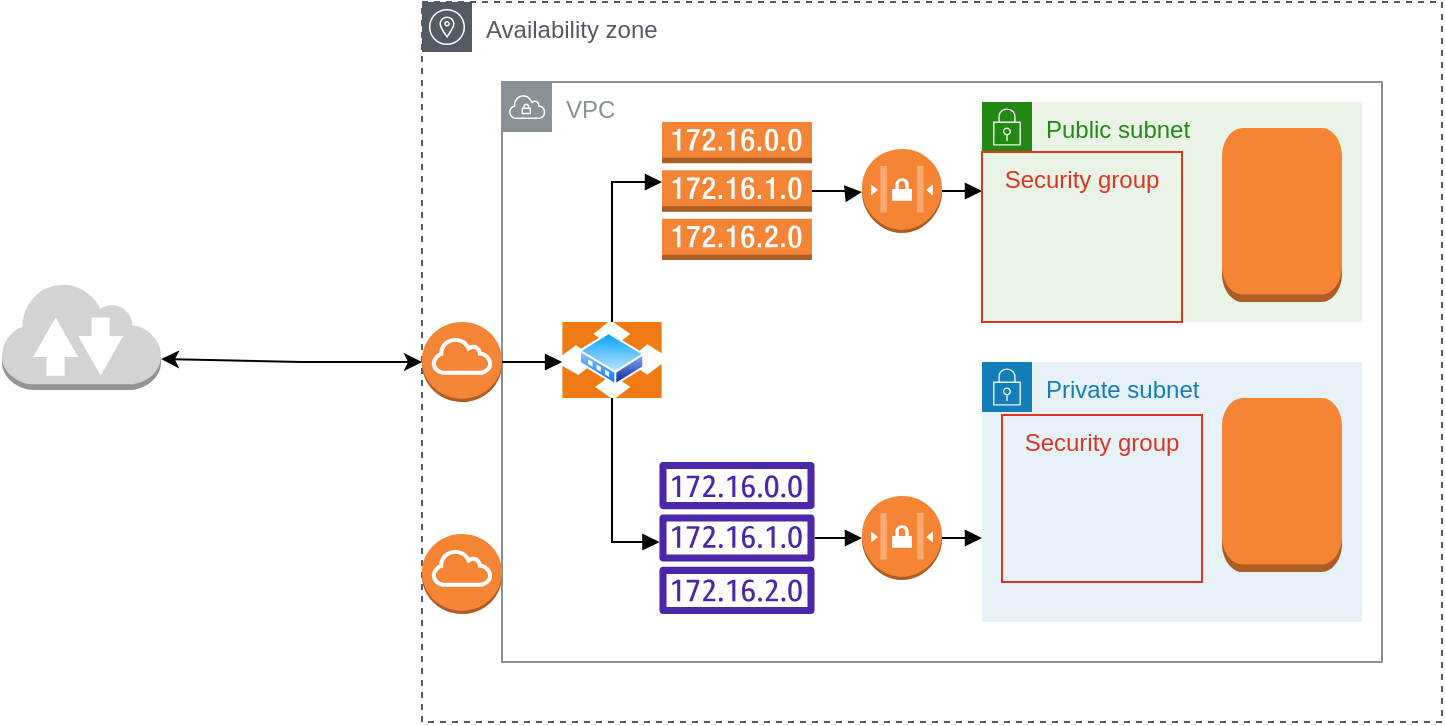 <mxfile version="18.1.3" type="github">
  <diagram id="OaxhIE-Q87gZ6cyR5LAC" name="Page-1">
    <mxGraphModel dx="672" dy="273" grid="1" gridSize="10" guides="1" tooltips="1" connect="1" arrows="1" fold="1" page="1" pageScale="1" pageWidth="850" pageHeight="1100" math="0" shadow="0">
      <root>
        <mxCell id="0" />
        <mxCell id="1" parent="0" />
        <mxCell id="pzSt6tAUdHUx4kiziMoA-40" value="" style="outlineConnect=0;dashed=0;verticalLabelPosition=bottom;verticalAlign=top;align=center;html=1;shape=mxgraph.aws3.internet_2;fillColor=#D2D3D3;gradientColor=none;" vertex="1" parent="1">
          <mxGeometry x="70" y="220" width="79.5" height="54" as="geometry" />
        </mxCell>
        <mxCell id="pzSt6tAUdHUx4kiziMoA-43" value="Availability zone" style="sketch=0;outlineConnect=0;gradientColor=none;html=1;whiteSpace=wrap;fontSize=12;fontStyle=0;shape=mxgraph.aws4.group;grIcon=mxgraph.aws4.group_availability_zone;strokeColor=#545B64;fillColor=none;verticalAlign=top;align=left;spacingLeft=30;fontColor=#545B64;dashed=1;" vertex="1" parent="1">
          <mxGeometry x="280" y="80" width="510" height="360" as="geometry" />
        </mxCell>
        <mxCell id="pzSt6tAUdHUx4kiziMoA-44" value="VPC" style="sketch=0;outlineConnect=0;gradientColor=none;html=1;whiteSpace=wrap;fontSize=12;fontStyle=0;shape=mxgraph.aws4.group;grIcon=mxgraph.aws4.group_vpc;strokeColor=#879196;fillColor=none;verticalAlign=top;align=left;spacingLeft=30;fontColor=#879196;dashed=0;" vertex="1" parent="1">
          <mxGeometry x="320" y="120" width="440" height="290" as="geometry" />
        </mxCell>
        <mxCell id="pzSt6tAUdHUx4kiziMoA-45" value="" style="outlineConnect=0;dashed=0;verticalLabelPosition=bottom;verticalAlign=top;align=center;html=1;shape=mxgraph.aws3.internet_gateway;fillColor=#F58534;gradientColor=none;" vertex="1" parent="1">
          <mxGeometry x="280" y="346" width="40" height="40" as="geometry" />
        </mxCell>
        <mxCell id="pzSt6tAUdHUx4kiziMoA-69" value="" style="edgeStyle=orthogonalEdgeStyle;rounded=0;orthogonalLoop=1;jettySize=auto;html=1;endArrow=block;endFill=1;" edge="1" parent="1" source="pzSt6tAUdHUx4kiziMoA-46" target="pzSt6tAUdHUx4kiziMoA-47">
          <mxGeometry relative="1" as="geometry">
            <Array as="points">
              <mxPoint x="340" y="260" />
              <mxPoint x="340" y="260" />
            </Array>
          </mxGeometry>
        </mxCell>
        <mxCell id="pzSt6tAUdHUx4kiziMoA-46" value="" style="outlineConnect=0;dashed=0;verticalLabelPosition=bottom;verticalAlign=top;align=center;html=1;shape=mxgraph.aws3.internet_gateway;fillColor=#F58536;gradientColor=none;" vertex="1" parent="1">
          <mxGeometry x="280" y="240" width="40" height="40" as="geometry" />
        </mxCell>
        <mxCell id="pzSt6tAUdHUx4kiziMoA-70" value="" style="edgeStyle=orthogonalEdgeStyle;rounded=0;orthogonalLoop=1;jettySize=auto;html=1;endArrow=block;endFill=1;" edge="1" parent="1" source="pzSt6tAUdHUx4kiziMoA-47" target="pzSt6tAUdHUx4kiziMoA-48">
          <mxGeometry relative="1" as="geometry">
            <Array as="points">
              <mxPoint x="375" y="170" />
            </Array>
          </mxGeometry>
        </mxCell>
        <mxCell id="pzSt6tAUdHUx4kiziMoA-71" value="" style="edgeStyle=orthogonalEdgeStyle;rounded=0;orthogonalLoop=1;jettySize=auto;html=1;endArrow=block;endFill=1;" edge="1" parent="1" source="pzSt6tAUdHUx4kiziMoA-47" target="pzSt6tAUdHUx4kiziMoA-49">
          <mxGeometry relative="1" as="geometry">
            <Array as="points">
              <mxPoint x="375" y="350" />
            </Array>
          </mxGeometry>
        </mxCell>
        <mxCell id="pzSt6tAUdHUx4kiziMoA-47" value="" style="aspect=fixed;perimeter=ellipsePerimeter;html=1;align=center;shadow=0;dashed=0;spacingTop=3;image;image=img/lib/active_directory/router.svg;" vertex="1" parent="1">
          <mxGeometry x="350" y="240" width="50" height="38" as="geometry" />
        </mxCell>
        <mxCell id="pzSt6tAUdHUx4kiziMoA-74" value="" style="edgeStyle=orthogonalEdgeStyle;rounded=0;orthogonalLoop=1;jettySize=auto;html=1;endArrow=block;endFill=1;" edge="1" parent="1" source="pzSt6tAUdHUx4kiziMoA-48">
          <mxGeometry relative="1" as="geometry">
            <mxPoint x="500" y="175" as="targetPoint" />
          </mxGeometry>
        </mxCell>
        <mxCell id="pzSt6tAUdHUx4kiziMoA-48" value="" style="outlineConnect=0;dashed=0;verticalLabelPosition=bottom;verticalAlign=top;align=center;html=1;shape=mxgraph.aws3.route_table;fillColor=#F58536;gradientColor=none;" vertex="1" parent="1">
          <mxGeometry x="400" y="140" width="75" height="69" as="geometry" />
        </mxCell>
        <mxCell id="pzSt6tAUdHUx4kiziMoA-76" value="" style="edgeStyle=orthogonalEdgeStyle;rounded=0;orthogonalLoop=1;jettySize=auto;html=1;endArrow=block;endFill=1;entryX=0;entryY=0.5;entryDx=0;entryDy=0;entryPerimeter=0;" edge="1" parent="1" source="pzSt6tAUdHUx4kiziMoA-49" target="pzSt6tAUdHUx4kiziMoA-51">
          <mxGeometry relative="1" as="geometry" />
        </mxCell>
        <mxCell id="pzSt6tAUdHUx4kiziMoA-49" value="" style="sketch=0;outlineConnect=0;fontColor=#232F3E;gradientColor=none;fillColor=#4D27AA;strokeColor=none;dashed=0;verticalLabelPosition=bottom;verticalAlign=top;align=center;html=1;fontSize=12;fontStyle=0;aspect=fixed;pointerEvents=1;shape=mxgraph.aws4.route_table;" vertex="1" parent="1">
          <mxGeometry x="398.5" y="310" width="78" height="76" as="geometry" />
        </mxCell>
        <mxCell id="pzSt6tAUdHUx4kiziMoA-79" value="" style="edgeStyle=orthogonalEdgeStyle;rounded=0;orthogonalLoop=1;jettySize=auto;html=1;endArrow=block;endFill=1;entryX=-0.003;entryY=0.231;entryDx=0;entryDy=0;entryPerimeter=0;" edge="1" parent="1" source="pzSt6tAUdHUx4kiziMoA-50" target="pzSt6tAUdHUx4kiziMoA-54">
          <mxGeometry relative="1" as="geometry" />
        </mxCell>
        <mxCell id="pzSt6tAUdHUx4kiziMoA-50" value="" style="outlineConnect=0;dashed=0;verticalLabelPosition=bottom;verticalAlign=top;align=center;html=1;shape=mxgraph.aws3.network_access_controllist;fillColor=#F58534;gradientColor=none;" vertex="1" parent="1">
          <mxGeometry x="500" y="153.5" width="40" height="42" as="geometry" />
        </mxCell>
        <mxCell id="pzSt6tAUdHUx4kiziMoA-80" value="" style="edgeStyle=orthogonalEdgeStyle;rounded=0;orthogonalLoop=1;jettySize=auto;html=1;endArrow=block;endFill=1;" edge="1" parent="1" source="pzSt6tAUdHUx4kiziMoA-51">
          <mxGeometry relative="1" as="geometry">
            <mxPoint x="560" y="348" as="targetPoint" />
            <Array as="points">
              <mxPoint x="560" y="348" />
              <mxPoint x="560" y="348" />
            </Array>
          </mxGeometry>
        </mxCell>
        <mxCell id="pzSt6tAUdHUx4kiziMoA-51" value="" style="outlineConnect=0;dashed=0;verticalLabelPosition=bottom;verticalAlign=top;align=center;html=1;shape=mxgraph.aws3.network_access_controllist;fillColor=#F58534;gradientColor=none;" vertex="1" parent="1">
          <mxGeometry x="500" y="327" width="40" height="42" as="geometry" />
        </mxCell>
        <mxCell id="pzSt6tAUdHUx4kiziMoA-52" value="Public subnet" style="points=[[0,0],[0.25,0],[0.5,0],[0.75,0],[1,0],[1,0.25],[1,0.5],[1,0.75],[1,1],[0.75,1],[0.5,1],[0.25,1],[0,1],[0,0.75],[0,0.5],[0,0.25]];outlineConnect=0;gradientColor=none;html=1;whiteSpace=wrap;fontSize=12;fontStyle=0;container=1;pointerEvents=0;collapsible=0;recursiveResize=0;shape=mxgraph.aws4.group;grIcon=mxgraph.aws4.group_security_group;grStroke=0;strokeColor=#248814;fillColor=#E9F3E6;verticalAlign=top;align=left;spacingLeft=30;fontColor=#248814;dashed=0;" vertex="1" parent="1">
          <mxGeometry x="560" y="130" width="190" height="110" as="geometry" />
        </mxCell>
        <mxCell id="pzSt6tAUdHUx4kiziMoA-56" value="" style="outlineConnect=0;dashed=0;verticalLabelPosition=bottom;verticalAlign=top;align=center;html=1;shape=mxgraph.aws3.instance;fillColor=#F58534;gradientColor=none;" vertex="1" parent="pzSt6tAUdHUx4kiziMoA-52">
          <mxGeometry x="120" y="13" width="60" height="87" as="geometry" />
        </mxCell>
        <mxCell id="pzSt6tAUdHUx4kiziMoA-53" value="Private subnet" style="points=[[0,0],[0.25,0],[0.5,0],[0.75,0],[1,0],[1,0.25],[1,0.5],[1,0.75],[1,1],[0.75,1],[0.5,1],[0.25,1],[0,1],[0,0.75],[0,0.5],[0,0.25]];outlineConnect=0;gradientColor=none;html=1;whiteSpace=wrap;fontSize=12;fontStyle=0;container=1;pointerEvents=0;collapsible=0;recursiveResize=0;shape=mxgraph.aws4.group;grIcon=mxgraph.aws4.group_security_group;grStroke=0;strokeColor=#147EBA;fillColor=#E6F2F8;verticalAlign=top;align=left;spacingLeft=30;fontColor=#147EBA;dashed=0;" vertex="1" parent="1">
          <mxGeometry x="560" y="260" width="190" height="130" as="geometry" />
        </mxCell>
        <mxCell id="pzSt6tAUdHUx4kiziMoA-55" value="Security group" style="fillColor=none;strokeColor=#DD3522;verticalAlign=top;fontStyle=0;fontColor=#DD3522;" vertex="1" parent="pzSt6tAUdHUx4kiziMoA-53">
          <mxGeometry x="10" y="26.5" width="100" height="83.5" as="geometry" />
        </mxCell>
        <mxCell id="pzSt6tAUdHUx4kiziMoA-54" value="Security group" style="fillColor=none;strokeColor=#DD3522;verticalAlign=top;fontStyle=0;fontColor=#DD3522;" vertex="1" parent="1">
          <mxGeometry x="560" y="155" width="100" height="85" as="geometry" />
        </mxCell>
        <mxCell id="pzSt6tAUdHUx4kiziMoA-59" value="" style="outlineConnect=0;dashed=0;verticalLabelPosition=bottom;verticalAlign=top;align=center;html=1;shape=mxgraph.aws3.instance;fillColor=#F58534;gradientColor=none;" vertex="1" parent="1">
          <mxGeometry x="680" y="278" width="60" height="87" as="geometry" />
        </mxCell>
        <mxCell id="pzSt6tAUdHUx4kiziMoA-63" value="" style="endArrow=classic;startArrow=classic;html=1;rounded=0;entryX=0;entryY=0.5;entryDx=0;entryDy=0;entryPerimeter=0;" edge="1" parent="1" target="pzSt6tAUdHUx4kiziMoA-46">
          <mxGeometry width="50" height="50" relative="1" as="geometry">
            <mxPoint x="149.5" y="258.5" as="sourcePoint" />
            <mxPoint x="236" y="259.99" as="targetPoint" />
            <Array as="points">
              <mxPoint x="220" y="260" />
            </Array>
          </mxGeometry>
        </mxCell>
      </root>
    </mxGraphModel>
  </diagram>
</mxfile>
